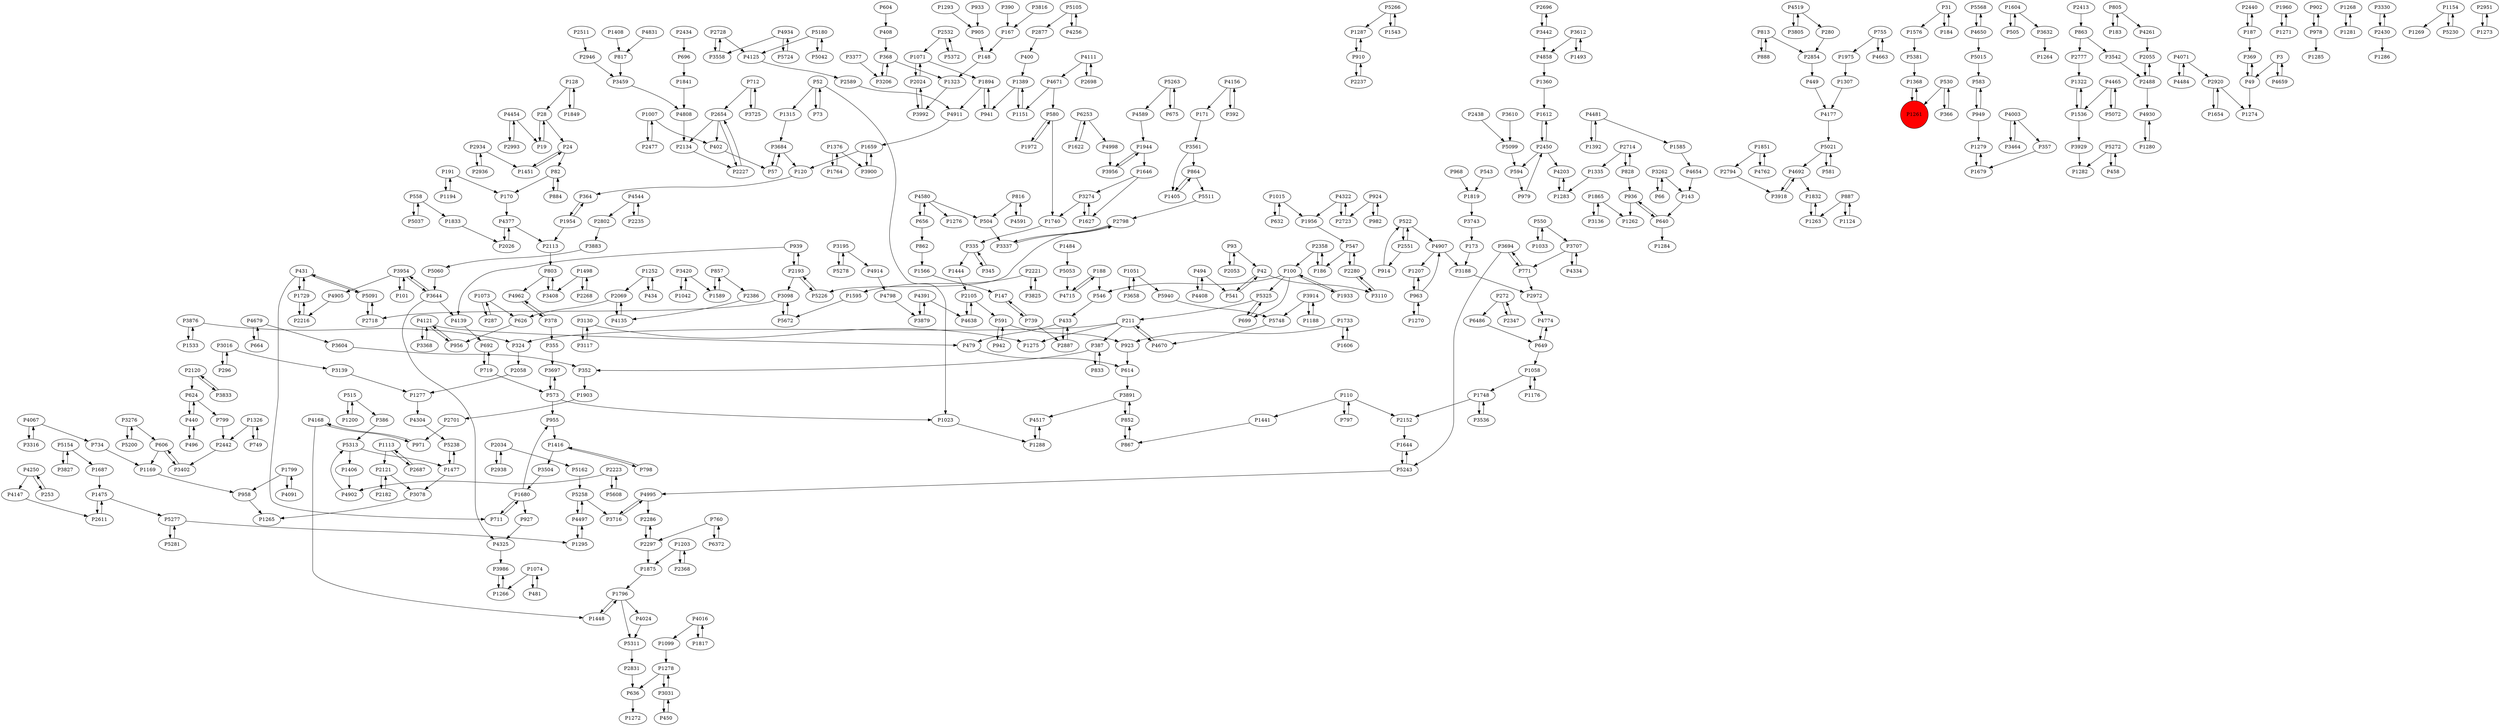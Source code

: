 digraph {
	P1748 -> P2152
	P3031 -> P1278
	P4067 -> P734
	P1498 -> P3408
	P2442 -> P3402
	P2728 -> P3558
	P591 -> P923
	P3188 -> P2972
	P1287 -> P910
	P1074 -> P481
	P1315 -> P3684
	P5325 -> P699
	P2358 -> P100
	P816 -> P4591
	P1687 -> P1475
	P4962 -> P378
	P2802 -> P3883
	P3644 -> P4325
	P2696 -> P3442
	P6253 -> P1622
	P1007 -> P2477
	P1865 -> P3136
	P355 -> P3697
	P982 -> P924
	P1203 -> P2368
	P3992 -> P2024
	P1975 -> P1307
	P1819 -> P3743
	P31 -> P1576
	P504 -> P3337
	P864 -> P5511
	P5568 -> P4650
	P3195 -> P5278
	P580 -> P1740
	P2223 -> P5608
	P939 -> P2193
	P4481 -> P1585
	P816 -> P504
	P3130 -> P1275
	P1646 -> P3274
	P3117 -> P3130
	P5021 -> P4692
	P167 -> P148
	P3442 -> P2696
	P5042 -> P5180
	P2450 -> P4203
	P357 -> P1679
	P2182 -> P2121
	P4168 -> P971
	P1376 -> P1764
	P3986 -> P1266
	P1252 -> P434
	P515 -> P386
	P2654 -> P2134
	P3954 -> P101
	P324 -> P2058
	P4121 -> P3368
	P6372 -> P760
	P3632 -> P1264
	P2297 -> P1875
	P4261 -> P2055
	P4391 -> P4638
	P3716 -> P4995
	P1733 -> P923
	P2134 -> P2227
	P191 -> P170
	P4377 -> P2113
	P5154 -> P1687
	P4544 -> P2802
	P364 -> P1954
	P2058 -> P1277
	P481 -> P1074
	P2477 -> P1007
	P530 -> P366
	P1322 -> P1536
	P253 -> P4250
	P5313 -> P1406
	P3883 -> P5060
	P335 -> P1444
	P368 -> P1323
	P799 -> P2442
	P4519 -> P3805
	P1368 -> P1261
	P558 -> P5037
	P184 -> P31
	P3464 -> P4003
	P2440 -> P187
	P128 -> P28
	P656 -> P862
	P2280 -> P3110
	P2993 -> P4454
	P1389 -> P1151
	P2227 -> P2654
	P1475 -> P5277
	P3891 -> P852
	P408 -> P368
	P2934 -> P2936
	P49 -> P1274
	P42 -> P541
	P173 -> P3188
	P1278 -> P636
	P3098 -> P2718
	P739 -> P147
	P1477 -> P3078
	P42 -> P3110
	P4121 -> P479
	P712 -> P2654
	P3016 -> P3139
	P440 -> P496
	P3276 -> P5200
	P211 -> P1275
	P4125 -> P2589
	P386 -> P5313
	P4517 -> P1288
	P971 -> P4168
	P696 -> P1841
	P3504 -> P1680
	P5060 -> P3644
	P1416 -> P3504
	P5748 -> P4670
	P5266 -> P1543
	P755 -> P1975
	P803 -> P4962
	P3914 -> P1188
	P1493 -> P3612
	P4995 -> P3716
	P431 -> P1729
	P5258 -> P3716
	P3274 -> P1627
	P2532 -> P5372
	P128 -> P1849
	P636 -> P1272
	P1188 -> P3914
	P1612 -> P2450
	P5258 -> P4497
	P4256 -> P5105
	P5243 -> P1644
	P914 -> P522
	P66 -> P3262
	P547 -> P2280
	P3078 -> P1265
	P4650 -> P5568
	P449 -> P4177
	P979 -> P2450
	P5021 -> P581
	P3644 -> P3954
	P4203 -> P1283
	P1283 -> P4203
	P5272 -> P1282
	P3833 -> P2120
	P862 -> P1566
	P2120 -> P624
	P3707 -> P771
	P1960 -> P1271
	P378 -> P4962
	P888 -> P813
	P1099 -> P1278
	P5037 -> P558
	P3262 -> P143
	P863 -> P2777
	P955 -> P1416
	P1071 -> P1894
	P4663 -> P755
	P1851 -> P2794
	P887 -> P1263
	P5180 -> P5042
	P1360 -> P1612
	P2026 -> P4377
	P4798 -> P3879
	P5311 -> P2831
	P923 -> P614
	P390 -> P167
	P3130 -> P3117
	P1729 -> P431
	P1956 -> P547
	P4465 -> P1536
	P100 -> P1933
	P1644 -> P5243
	P626 -> P956
	P1295 -> P4497
	P2105 -> P4638
	P387 -> P352
	P5226 -> P2193
	P496 -> P440
	P2488 -> P2055
	P352 -> P1903
	P2280 -> P547
	P4484 -> P4071
	P3337 -> P2798
	P2450 -> P594
	P120 -> P364
	P1680 -> P711
	P1058 -> P1176
	P936 -> P1262
	P4408 -> P494
	P101 -> P3954
	P5278 -> P3195
	P4544 -> P2235
	P191 -> P1194
	P949 -> P583
	P4147 -> P2611
	P949 -> P1279
	P187 -> P2440
	P640 -> P936
	P1007 -> P402
	P52 -> P73
	P857 -> P1589
	P3110 -> P2280
	P4692 -> P3918
	P1335 -> P1283
	P4995 -> P2286
	P2920 -> P1654
	P5072 -> P4465
	P1280 -> P4930
	P550 -> P3707
	P910 -> P2237
	P1051 -> P3658
	P1944 -> P1646
	P4168 -> P1448
	P884 -> P82
	P1659 -> P3900
	P5511 -> P2798
	P4497 -> P1295
	P3542 -> P2488
	P4638 -> P2105
	P82 -> P884
	P1733 -> P1606
	P573 -> P3697
	P1740 -> P335
	P541 -> P42
	P387 -> P833
	P1875 -> P1796
	P1933 -> P100
	P5372 -> P2532
	P1477 -> P5238
	P4930 -> P1280
	P4325 -> P3986
	P2551 -> P522
	P1849 -> P128
	P3420 -> P1042
	P4454 -> P2993
	P4715 -> P188
	P734 -> P1169
	P649 -> P1058
	P1498 -> P2268
	P3697 -> P573
	P649 -> P4774
	P4831 -> P817
	P4024 -> P5311
	P110 -> P1441
	P2069 -> P626
	P4692 -> P1832
	P4934 -> P3558
	P583 -> P949
	P3658 -> P1051
	P902 -> P978
	P4377 -> P2026
	P1680 -> P955
	P4858 -> P1360
	P760 -> P2297
	P3805 -> P4519
	P924 -> P982
	P798 -> P1416
	P1627 -> P3274
	P1903 -> P2701
	P1326 -> P2442
	P1405 -> P864
	P522 -> P4907
	P771 -> P2972
	P580 -> P1972
	P1406 -> P4902
	P5091 -> P2718
	P936 -> P640
	P515 -> P1200
	P5272 -> P458
	P712 -> P3725
	P1817 -> P4016
	P5243 -> P4995
	P1576 -> P5381
	P867 -> P852
	P4591 -> P816
	P2488 -> P4930
	P5281 -> P5277
	P1622 -> P6253
	P1389 -> P941
	P1252 -> P2069
	P1268 -> P1281
	P4905 -> P2216
	P3536 -> P1748
	P3330 -> P2430
	P1659 -> P120
	P1944 -> P3956
	P1566 -> P147
	P440 -> P624
	P2193 -> P3098
	P2113 -> P803
	P2936 -> P2934
	P5105 -> P2877
	P171 -> P3561
	P2701 -> P971
	P186 -> P2358
	P3707 -> P4334
	P5105 -> P4256
	P3 -> P4659
	P797 -> P110
	P3612 -> P1493
	P1832 -> P1263
	P57 -> P3684
	P3139 -> P1277
	P5015 -> P583
	P2611 -> P1475
	P5608 -> P2223
	P1589 -> P857
	P1448 -> P1796
	P3612 -> P4858
	P4774 -> P649
	P4679 -> P664
	P1833 -> P2026
	P2055 -> P2488
	P392 -> P4156
	P624 -> P440
	P1796 -> P1448
	P924 -> P2723
	P5724 -> P4934
	P1484 -> P5053
	P3684 -> P57
	P5325 -> P211
	P4650 -> P5015
	P5154 -> P3827
	P1536 -> P3929
	P2120 -> P3833
	P6486 -> P649
	P366 -> P530
	P187 -> P369
	P2589 -> P4911
	P1113 -> P2121
	P2714 -> P1335
	P1154 -> P1269
	P1261 -> P1368
	P4016 -> P1099
	P755 -> P4663
	P1207 -> P963
	P2438 -> P5099
	P100 -> P699
	P2532 -> P1071
	P4156 -> P392
	P3816 -> P167
	P4067 -> P3316
	P942 -> P591
	P3604 -> P352
	P2877 -> P400
	P550 -> P1033
	P3954 -> P3644
	P1954 -> P2113
	P2728 -> P4125
	P335 -> P345
	P1200 -> P515
	P5277 -> P1295
	P147 -> P739
	P5162 -> P5258
	P1679 -> P1279
	P4580 -> P1276
	P3408 -> P803
	P3031 -> P450
	P1023 -> P1288
	P543 -> P1819
	P3274 -> P1740
	P2714 -> P828
	P4934 -> P5724
	P2934 -> P1451
	P3879 -> P4391
	P857 -> P2386
	P1051 -> P5940
	P1154 -> P5230
	P494 -> P541
	P963 -> P1207
	P1851 -> P4762
	P1646 -> P1627
	P2511 -> P2946
	P1729 -> P2216
	P2920 -> P1274
	P2121 -> P3078
	P188 -> P546
	P93 -> P2053
	P3694 -> P5243
	P93 -> P42
	P2854 -> P449
	P4454 -> P19
	P1894 -> P4911
	P1799 -> P958
	P400 -> P1389
	P183 -> P805
	P2216 -> P1729
	P100 -> P546
	P5230 -> P1154
	P2034 -> P2938
	P4334 -> P3707
	P573 -> P955
	P3914 -> P5748
	P2434 -> P696
	P2053 -> P93
	P1015 -> P1956
	P1748 -> P3536
	P2386 -> P4135
	P434 -> P1252
	P1058 -> P1748
	P2551 -> P914
	P813 -> P2854
	P817 -> P3459
	P5238 -> P1477
	P110 -> P2152
	P28 -> P24
	P148 -> P1323
	P100 -> P5325
	P4071 -> P2920
	P4177 -> P5021
	P280 -> P2854
	P4911 -> P1659
	P1015 -> P632
	P188 -> P4715
	P1326 -> P749
	P905 -> P148
	P719 -> P573
	P4762 -> P1851
	P805 -> P183
	P369 -> P49
	P2024 -> P3992
	P6253 -> P4998
	P2718 -> P5091
	P2368 -> P1203
	P1764 -> P1376
	P3195 -> P4914
	P4998 -> P3956
	P2887 -> P433
	P2268 -> P1498
	P2193 -> P939
	P3725 -> P712
	P1543 -> P5266
	P530 -> P1261
	P1595 -> P5672
	P522 -> P2551
	P1451 -> P24
	P2413 -> P863
	P1176 -> P1058
	P28 -> P19
	P3136 -> P1865
	P402 -> P57
	P3420 -> P1589
	P4589 -> P1944
	P5053 -> P4715
	P4111 -> P2698
	P3954 -> P4905
	P2105 -> P591
	P2777 -> P1322
	P927 -> P4325
	P573 -> P1023
	P5381 -> P1368
	P3442 -> P4858
	P4304 -> P5238
	P4016 -> P1817
	P1416 -> P798
	P4091 -> P1799
	P2951 -> P1273
	P3929 -> P1282
	P1293 -> P905
	P2687 -> P1113
	P2034 -> P5162
	P2698 -> P4111
	P4580 -> P504
	P494 -> P4408
	P1441 -> P867
	P1536 -> P1322
	P2798 -> P5226
	P978 -> P902
	P3377 -> P3206
	P3 -> P49
	P3743 -> P173
	P978 -> P1285
	P4250 -> P4147
	P458 -> P5272
	P272 -> P6486
	P4071 -> P4484
	P1475 -> P2611
	P3558 -> P2728
	P2221 -> P3825
	P2024 -> P1071
	P1033 -> P550
	P3459 -> P4808
	P2358 -> P186
	P5200 -> P3276
	P3956 -> P1944
	P963 -> P4907
	P546 -> P433
	P2297 -> P2286
	P52 -> P1023
	P211 -> P387
	P581 -> P5021
	P3610 -> P5099
	P505 -> P1604
	P956 -> P4121
	P4465 -> P5072
	P864 -> P1405
	P4322 -> P2723
	P2286 -> P2297
	P939 -> P4139
	P692 -> P719
	P656 -> P4580
	P760 -> P6372
	P1073 -> P287
	P4907 -> P1207
	P5263 -> P4589
	P1194 -> P191
	P4003 -> P357
	P5266 -> P1287
	P3825 -> P2221
	P3900 -> P1659
	P3827 -> P5154
	P3694 -> P771
	P3561 -> P1405
	P1169 -> P958
	P1865 -> P1262
	P4322 -> P1956
	P296 -> P3016
	P3891 -> P4517
	P2237 -> P910
	P604 -> P408
	P19 -> P28
	P1533 -> P3876
	P1408 -> P817
	P2972 -> P4774
	P3098 -> P5672
	P287 -> P1073
	P433 -> P2887
	P591 -> P942
	P1074 -> P1266
	P1585 -> P4654
	P1266 -> P3986
	P170 -> P4377
	P3644 -> P4139
	P4679 -> P3604
	P4808 -> P2134
	P3402 -> P606
	P110 -> P797
	P4907 -> P3188
	P813 -> P888
	P3276 -> P606
	P431 -> P711
	P1271 -> P1960
	P1799 -> P4091
	P675 -> P5263
	P4519 -> P280
	P828 -> P936
	P805 -> P4261
	P143 -> P640
	P963 -> P1270
	P4580 -> P656
	P5099 -> P594
	P1323 -> P3992
	P614 -> P3891
	P5180 -> P4125
	P1270 -> P963
	P4671 -> P1151
	P5277 -> P5281
	P749 -> P1326
	P3368 -> P4121
	P1841 -> P4808
	P910 -> P1287
	P433 -> P479
	P2430 -> P3330
	P5263 -> P675
	P1392 -> P4481
	P1281 -> P1268
	P82 -> P170
	P1279 -> P1679
	P4121 -> P956
	P1954 -> P364
	P3206 -> P368
	P4481 -> P1392
	P547 -> P186
	P1796 -> P5311
	P1151 -> P1389
	P52 -> P1315
	P3876 -> P324
	P73 -> P52
	P1071 -> P2024
	P5091 -> P431
	P2193 -> P5226
	P887 -> P1124
	P739 -> P2887
	P3684 -> P120
	P3876 -> P1533
	P4111 -> P4671
	P4671 -> P580
	P699 -> P5325
	P803 -> P3408
	P24 -> P1451
	P2798 -> P3337
	P968 -> P1819
	P1278 -> P3031
	P4135 -> P2069
	P479 -> P614
	P272 -> P2347
	P4250 -> P253
	P852 -> P867
	P3316 -> P4067
	P2450 -> P1612
	P1273 -> P2951
	P1606 -> P1733
	P31 -> P184
	P1654 -> P2920
	P24 -> P82
	P1113 -> P2687
	P345 -> P335
	P2347 -> P272
	P606 -> P1169
	P4902 -> P5313
	P771 -> P3694
	P3016 -> P296
	P450 -> P3031
	P941 -> P1894
	P1263 -> P1832
	P594 -> P979
	P558 -> P1833
	P2938 -> P2034
	P4139 -> P692
	P1203 -> P1875
	P719 -> P692
	P3561 -> P864
	P1894 -> P941
	P4003 -> P3464
	P2654 -> P402
	P4654 -> P143
	P2946 -> P3459
	P828 -> P2714
	P1604 -> P3632
	P2235 -> P4544
	P2152 -> P1644
	P4391 -> P3879
	P2831 -> P636
	P49 -> P369
	P4659 -> P3
	P431 -> P5091
	P606 -> P3402
	P4497 -> P5258
	P2654 -> P2227
	P2221 -> P1595
	P4156 -> P171
	P863 -> P3542
	P632 -> P1015
	P1307 -> P4177
	P624 -> P799
	P1680 -> P927
	P2121 -> P2182
	P1042 -> P3420
	P833 -> P387
	P211 -> P324
	P711 -> P1680
	P4670 -> P211
	P1444 -> P2105
	P3918 -> P4692
	P368 -> P3206
	P2069 -> P4135
	P1972 -> P580
	P5313 -> P1477
	P1124 -> P887
	P664 -> P4679
	P1376 -> P3900
	P1277 -> P4304
	P2223 -> P4902
	P933 -> P905
	P640 -> P1284
	P378 -> P355
	P3262 -> P66
	P1073 -> P626
	P1604 -> P505
	P852 -> P3891
	P211 -> P4670
	P2794 -> P3918
	P1288 -> P4517
	P5672 -> P3098
	P1796 -> P4024
	P5940 -> P5748
	P2723 -> P4322
	P4914 -> P4798
	P958 -> P1265
	P2430 -> P1286
	P1261 [shape=circle]
	P1261 [style=filled]
	P1261 [fillcolor=red]
}